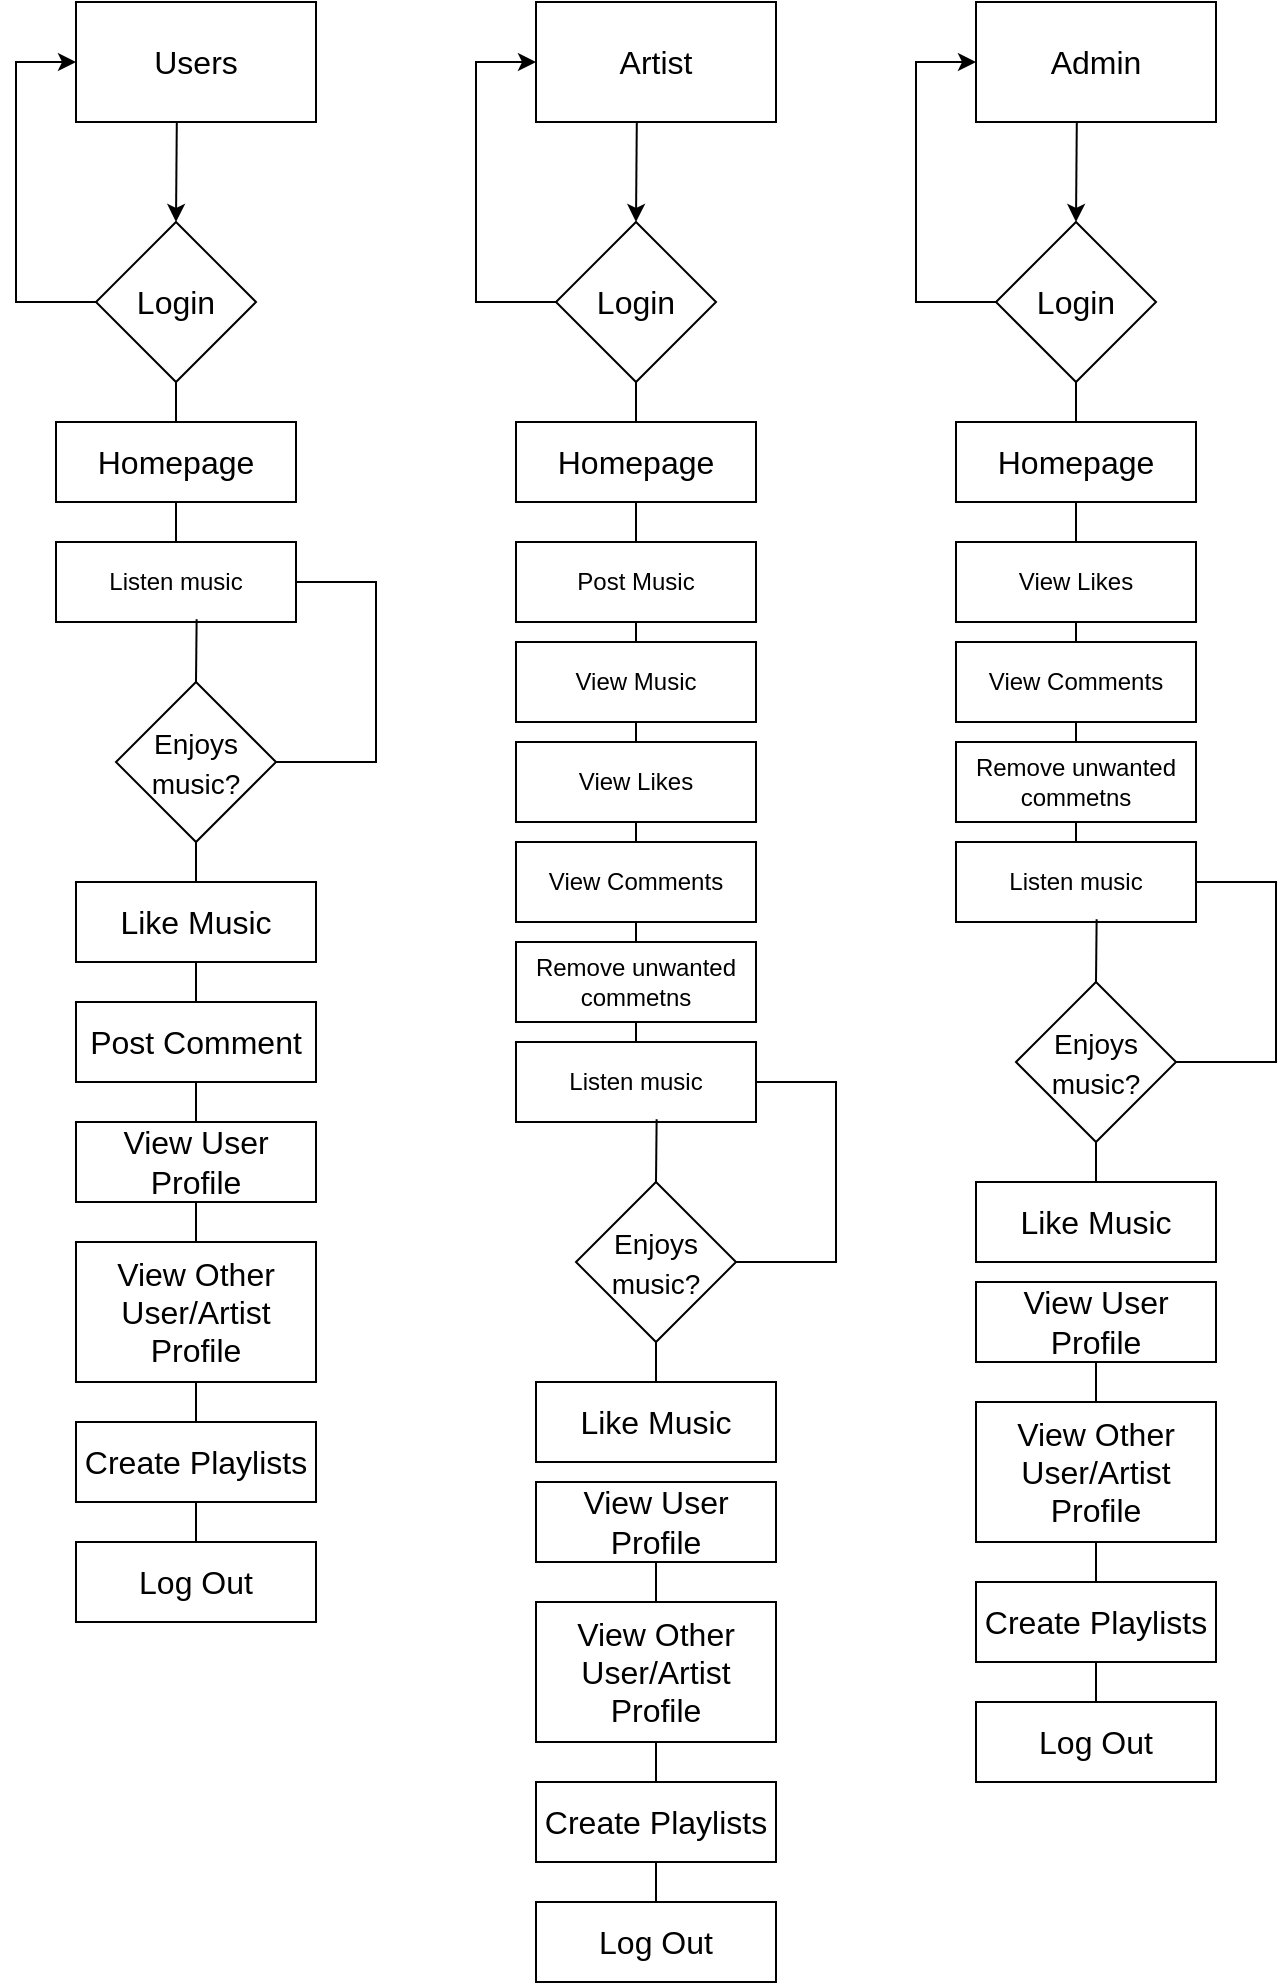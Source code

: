 <mxfile version="26.0.15">
  <diagram name="Page-1" id="E7bw90HXRPs6HPyaAoqD">
    <mxGraphModel dx="2107" dy="749" grid="1" gridSize="10" guides="1" tooltips="1" connect="1" arrows="1" fold="1" page="1" pageScale="1" pageWidth="850" pageHeight="1100" math="0" shadow="0">
      <root>
        <mxCell id="0" />
        <mxCell id="1" parent="0" />
        <mxCell id="i42l4WrnaCCEQySJiqY1-10" value="" style="endArrow=none;html=1;rounded=0;entryX=0.5;entryY=1;entryDx=0;entryDy=0;exitX=0.5;exitY=0;exitDx=0;exitDy=0;" edge="1" parent="1" source="L9WXrRlKNHFQn-w-btfH-247" target="L9WXrRlKNHFQn-w-btfH-241">
          <mxGeometry width="50" height="50" relative="1" as="geometry">
            <mxPoint x="-400" y="510" as="sourcePoint" />
            <mxPoint x="-350" y="460" as="targetPoint" />
          </mxGeometry>
        </mxCell>
        <mxCell id="L9WXrRlKNHFQn-w-btfH-5" value="Users" style="rounded=0;whiteSpace=wrap;html=1;fontSize=16;" parent="1" vertex="1">
          <mxGeometry x="-780" y="130" width="120" height="60" as="geometry" />
        </mxCell>
        <mxCell id="L9WXrRlKNHFQn-w-btfH-10" value="Login" style="rhombus;whiteSpace=wrap;html=1;fontSize=16;" parent="1" vertex="1">
          <mxGeometry x="-770" y="240" width="80" height="80" as="geometry" />
        </mxCell>
        <mxCell id="L9WXrRlKNHFQn-w-btfH-13" value="" style="endArrow=classic;html=1;rounded=0;exitX=0.42;exitY=1.004;exitDx=0;exitDy=0;entryX=0.5;entryY=0;entryDx=0;entryDy=0;exitPerimeter=0;fontSize=16;" parent="1" source="L9WXrRlKNHFQn-w-btfH-5" target="L9WXrRlKNHFQn-w-btfH-10" edge="1">
          <mxGeometry width="50" height="50" relative="1" as="geometry">
            <mxPoint x="-730" y="240" as="sourcePoint" />
            <mxPoint x="-760" y="220" as="targetPoint" />
          </mxGeometry>
        </mxCell>
        <mxCell id="L9WXrRlKNHFQn-w-btfH-15" value="" style="endArrow=classic;html=1;rounded=0;entryX=0;entryY=0.5;entryDx=0;entryDy=0;exitX=0;exitY=0.5;exitDx=0;exitDy=0;fontSize=16;" parent="1" source="L9WXrRlKNHFQn-w-btfH-10" target="L9WXrRlKNHFQn-w-btfH-5" edge="1">
          <mxGeometry width="50" height="50" relative="1" as="geometry">
            <mxPoint x="-780" y="270" as="sourcePoint" />
            <mxPoint x="-790" y="260" as="targetPoint" />
            <Array as="points">
              <mxPoint x="-810" y="280" />
              <mxPoint x="-810" y="160" />
            </Array>
          </mxGeometry>
        </mxCell>
        <mxCell id="L9WXrRlKNHFQn-w-btfH-28" value="Homepage" style="rounded=0;whiteSpace=wrap;html=1;fontSize=16;" parent="1" vertex="1">
          <mxGeometry x="-790" y="340" width="120" height="40" as="geometry" />
        </mxCell>
        <mxCell id="L9WXrRlKNHFQn-w-btfH-29" value="Like Music" style="rounded=0;whiteSpace=wrap;html=1;fontSize=16;" parent="1" vertex="1">
          <mxGeometry x="-780" y="570" width="120" height="40" as="geometry" />
        </mxCell>
        <mxCell id="L9WXrRlKNHFQn-w-btfH-35" value="Post Comment" style="rounded=0;whiteSpace=wrap;html=1;fontSize=16;" parent="1" vertex="1">
          <mxGeometry x="-780" y="630" width="120" height="40" as="geometry" />
        </mxCell>
        <mxCell id="L9WXrRlKNHFQn-w-btfH-126" value="&lt;font style=&quot;font-size: 14px;&quot;&gt;Enjoys music?&lt;/font&gt;" style="rhombus;whiteSpace=wrap;html=1;fontSize=16;" parent="1" vertex="1">
          <mxGeometry x="-760" y="470" width="80" height="80" as="geometry" />
        </mxCell>
        <mxCell id="L9WXrRlKNHFQn-w-btfH-127" value="View User Profile" style="rounded=0;whiteSpace=wrap;html=1;fontSize=16;" parent="1" vertex="1">
          <mxGeometry x="-780" y="690" width="120" height="40" as="geometry" />
        </mxCell>
        <mxCell id="L9WXrRlKNHFQn-w-btfH-128" value="View Other User/Artist Profile" style="rounded=0;whiteSpace=wrap;html=1;fontSize=16;" parent="1" vertex="1">
          <mxGeometry x="-780" y="750" width="120" height="70" as="geometry" />
        </mxCell>
        <mxCell id="L9WXrRlKNHFQn-w-btfH-130" value="Create Playlists" style="rounded=0;whiteSpace=wrap;html=1;fontSize=16;" parent="1" vertex="1">
          <mxGeometry x="-780" y="840" width="120" height="40" as="geometry" />
        </mxCell>
        <mxCell id="L9WXrRlKNHFQn-w-btfH-131" value="Log Out" style="rounded=0;whiteSpace=wrap;html=1;fontSize=16;" parent="1" vertex="1">
          <mxGeometry x="-780" y="900" width="120" height="40" as="geometry" />
        </mxCell>
        <mxCell id="L9WXrRlKNHFQn-w-btfH-132" value="" style="endArrow=none;html=1;rounded=0;exitX=1;exitY=0.5;exitDx=0;exitDy=0;entryX=1;entryY=0.5;entryDx=0;entryDy=0;" parent="1" source="L9WXrRlKNHFQn-w-btfH-126" target="L9WXrRlKNHFQn-w-btfH-184" edge="1">
          <mxGeometry width="50" height="50" relative="1" as="geometry">
            <mxPoint x="-640" y="450" as="sourcePoint" />
            <mxPoint x="-590" y="400" as="targetPoint" />
            <Array as="points">
              <mxPoint x="-630" y="510" />
              <mxPoint x="-630" y="440" />
              <mxPoint x="-630" y="420" />
            </Array>
          </mxGeometry>
        </mxCell>
        <mxCell id="L9WXrRlKNHFQn-w-btfH-134" value="" style="endArrow=none;html=1;rounded=0;entryX=0.5;entryY=1;entryDx=0;entryDy=0;exitX=0.5;exitY=0;exitDx=0;exitDy=0;" parent="1" source="L9WXrRlKNHFQn-w-btfH-29" target="L9WXrRlKNHFQn-w-btfH-126" edge="1">
          <mxGeometry width="50" height="50" relative="1" as="geometry">
            <mxPoint x="-570" y="470" as="sourcePoint" />
            <mxPoint x="-520" y="420" as="targetPoint" />
          </mxGeometry>
        </mxCell>
        <mxCell id="L9WXrRlKNHFQn-w-btfH-135" value="" style="endArrow=none;html=1;rounded=0;exitX=0.5;exitY=0;exitDx=0;exitDy=0;entryX=0.5;entryY=1;entryDx=0;entryDy=0;" parent="1" source="L9WXrRlKNHFQn-w-btfH-35" target="L9WXrRlKNHFQn-w-btfH-29" edge="1">
          <mxGeometry width="50" height="50" relative="1" as="geometry">
            <mxPoint x="-580" y="620" as="sourcePoint" />
            <mxPoint x="-530" y="570" as="targetPoint" />
          </mxGeometry>
        </mxCell>
        <mxCell id="L9WXrRlKNHFQn-w-btfH-136" value="" style="endArrow=none;html=1;rounded=0;exitX=0.5;exitY=1;exitDx=0;exitDy=0;entryX=0.5;entryY=0;entryDx=0;entryDy=0;" parent="1" source="L9WXrRlKNHFQn-w-btfH-35" target="L9WXrRlKNHFQn-w-btfH-127" edge="1">
          <mxGeometry width="50" height="50" relative="1" as="geometry">
            <mxPoint x="-710" y="640" as="sourcePoint" />
            <mxPoint x="-710" y="620" as="targetPoint" />
          </mxGeometry>
        </mxCell>
        <mxCell id="L9WXrRlKNHFQn-w-btfH-137" value="" style="endArrow=none;html=1;rounded=0;exitX=0.5;exitY=0;exitDx=0;exitDy=0;entryX=0.5;entryY=1;entryDx=0;entryDy=0;" parent="1" source="L9WXrRlKNHFQn-w-btfH-128" target="L9WXrRlKNHFQn-w-btfH-127" edge="1">
          <mxGeometry width="50" height="50" relative="1" as="geometry">
            <mxPoint x="-600" y="760" as="sourcePoint" />
            <mxPoint x="-550" y="710" as="targetPoint" />
          </mxGeometry>
        </mxCell>
        <mxCell id="L9WXrRlKNHFQn-w-btfH-138" value="" style="endArrow=none;html=1;rounded=0;exitX=0.5;exitY=0;exitDx=0;exitDy=0;entryX=0.5;entryY=1;entryDx=0;entryDy=0;" parent="1" source="L9WXrRlKNHFQn-w-btfH-130" target="L9WXrRlKNHFQn-w-btfH-128" edge="1">
          <mxGeometry width="50" height="50" relative="1" as="geometry">
            <mxPoint x="-600" y="810" as="sourcePoint" />
            <mxPoint x="-550" y="760" as="targetPoint" />
          </mxGeometry>
        </mxCell>
        <mxCell id="L9WXrRlKNHFQn-w-btfH-139" value="" style="endArrow=none;html=1;rounded=0;exitX=0.5;exitY=0;exitDx=0;exitDy=0;entryX=0.5;entryY=1;entryDx=0;entryDy=0;" parent="1" source="L9WXrRlKNHFQn-w-btfH-131" target="L9WXrRlKNHFQn-w-btfH-130" edge="1">
          <mxGeometry width="50" height="50" relative="1" as="geometry">
            <mxPoint x="-580" y="870" as="sourcePoint" />
            <mxPoint x="-530" y="820" as="targetPoint" />
          </mxGeometry>
        </mxCell>
        <mxCell id="L9WXrRlKNHFQn-w-btfH-140" value="Artist" style="rounded=0;whiteSpace=wrap;html=1;fontSize=16;" parent="1" vertex="1">
          <mxGeometry x="-550" y="130" width="120" height="60" as="geometry" />
        </mxCell>
        <mxCell id="L9WXrRlKNHFQn-w-btfH-141" value="Login" style="rhombus;whiteSpace=wrap;html=1;fontSize=16;" parent="1" vertex="1">
          <mxGeometry x="-540" y="240" width="80" height="80" as="geometry" />
        </mxCell>
        <mxCell id="L9WXrRlKNHFQn-w-btfH-142" value="" style="endArrow=classic;html=1;rounded=0;exitX=0.42;exitY=1.004;exitDx=0;exitDy=0;entryX=0.5;entryY=0;entryDx=0;entryDy=0;exitPerimeter=0;fontSize=16;" parent="1" source="L9WXrRlKNHFQn-w-btfH-140" target="L9WXrRlKNHFQn-w-btfH-141" edge="1">
          <mxGeometry width="50" height="50" relative="1" as="geometry">
            <mxPoint x="-500" y="240" as="sourcePoint" />
            <mxPoint x="-530" y="220" as="targetPoint" />
          </mxGeometry>
        </mxCell>
        <mxCell id="L9WXrRlKNHFQn-w-btfH-143" value="" style="endArrow=classic;html=1;rounded=0;entryX=0;entryY=0.5;entryDx=0;entryDy=0;exitX=0;exitY=0.5;exitDx=0;exitDy=0;fontSize=16;" parent="1" source="L9WXrRlKNHFQn-w-btfH-141" target="L9WXrRlKNHFQn-w-btfH-140" edge="1">
          <mxGeometry width="50" height="50" relative="1" as="geometry">
            <mxPoint x="-550" y="270" as="sourcePoint" />
            <mxPoint x="-560" y="260" as="targetPoint" />
            <Array as="points">
              <mxPoint x="-580" y="280" />
              <mxPoint x="-580" y="160" />
            </Array>
          </mxGeometry>
        </mxCell>
        <mxCell id="L9WXrRlKNHFQn-w-btfH-160" value="Admin" style="rounded=0;whiteSpace=wrap;html=1;fontSize=16;" parent="1" vertex="1">
          <mxGeometry x="-330" y="130" width="120" height="60" as="geometry" />
        </mxCell>
        <mxCell id="L9WXrRlKNHFQn-w-btfH-161" value="Login" style="rhombus;whiteSpace=wrap;html=1;fontSize=16;" parent="1" vertex="1">
          <mxGeometry x="-320" y="240" width="80" height="80" as="geometry" />
        </mxCell>
        <mxCell id="L9WXrRlKNHFQn-w-btfH-162" value="" style="endArrow=classic;html=1;rounded=0;exitX=0.42;exitY=1.004;exitDx=0;exitDy=0;entryX=0.5;entryY=0;entryDx=0;entryDy=0;exitPerimeter=0;fontSize=16;" parent="1" source="L9WXrRlKNHFQn-w-btfH-160" target="L9WXrRlKNHFQn-w-btfH-161" edge="1">
          <mxGeometry width="50" height="50" relative="1" as="geometry">
            <mxPoint x="-280" y="240" as="sourcePoint" />
            <mxPoint x="-310" y="220" as="targetPoint" />
          </mxGeometry>
        </mxCell>
        <mxCell id="L9WXrRlKNHFQn-w-btfH-163" value="" style="endArrow=classic;html=1;rounded=0;entryX=0;entryY=0.5;entryDx=0;entryDy=0;exitX=0;exitY=0.5;exitDx=0;exitDy=0;fontSize=16;" parent="1" source="L9WXrRlKNHFQn-w-btfH-161" target="L9WXrRlKNHFQn-w-btfH-160" edge="1">
          <mxGeometry width="50" height="50" relative="1" as="geometry">
            <mxPoint x="-330" y="270" as="sourcePoint" />
            <mxPoint x="-340" y="260" as="targetPoint" />
            <Array as="points">
              <mxPoint x="-360" y="280" />
              <mxPoint x="-360" y="160" />
            </Array>
          </mxGeometry>
        </mxCell>
        <mxCell id="L9WXrRlKNHFQn-w-btfH-181" value="" style="endArrow=none;html=1;rounded=0;entryX=0.5;entryY=1;entryDx=0;entryDy=0;exitX=0.5;exitY=0;exitDx=0;exitDy=0;" parent="1" source="L9WXrRlKNHFQn-w-btfH-28" target="L9WXrRlKNHFQn-w-btfH-10" edge="1">
          <mxGeometry width="50" height="50" relative="1" as="geometry">
            <mxPoint x="-680" y="350" as="sourcePoint" />
            <mxPoint x="-630" y="300" as="targetPoint" />
          </mxGeometry>
        </mxCell>
        <mxCell id="L9WXrRlKNHFQn-w-btfH-184" value="Listen music" style="rounded=0;whiteSpace=wrap;html=1;" parent="1" vertex="1">
          <mxGeometry x="-790" y="400" width="120" height="40" as="geometry" />
        </mxCell>
        <mxCell id="L9WXrRlKNHFQn-w-btfH-185" value="" style="endArrow=none;html=1;rounded=0;entryX=0.5;entryY=1;entryDx=0;entryDy=0;exitX=0.5;exitY=0;exitDx=0;exitDy=0;" parent="1" source="L9WXrRlKNHFQn-w-btfH-184" target="L9WXrRlKNHFQn-w-btfH-28" edge="1">
          <mxGeometry width="50" height="50" relative="1" as="geometry">
            <mxPoint x="-620" y="450" as="sourcePoint" />
            <mxPoint x="-570" y="400" as="targetPoint" />
          </mxGeometry>
        </mxCell>
        <mxCell id="L9WXrRlKNHFQn-w-btfH-186" value="" style="endArrow=none;html=1;rounded=0;exitX=0.5;exitY=0;exitDx=0;exitDy=0;entryX=0.586;entryY=0.967;entryDx=0;entryDy=0;entryPerimeter=0;" parent="1" source="L9WXrRlKNHFQn-w-btfH-126" target="L9WXrRlKNHFQn-w-btfH-184" edge="1">
          <mxGeometry width="50" height="50" relative="1" as="geometry">
            <mxPoint x="-700" y="500" as="sourcePoint" />
            <mxPoint x="-650" y="450" as="targetPoint" />
          </mxGeometry>
        </mxCell>
        <mxCell id="L9WXrRlKNHFQn-w-btfH-187" value="Homepage" style="rounded=0;whiteSpace=wrap;html=1;fontSize=16;" parent="1" vertex="1">
          <mxGeometry x="-560" y="340" width="120" height="40" as="geometry" />
        </mxCell>
        <mxCell id="L9WXrRlKNHFQn-w-btfH-191" value="View User Profile" style="rounded=0;whiteSpace=wrap;html=1;fontSize=16;" parent="1" vertex="1">
          <mxGeometry x="-550" y="870" width="120" height="40" as="geometry" />
        </mxCell>
        <mxCell id="L9WXrRlKNHFQn-w-btfH-192" value="View Other User/Artist Profile" style="rounded=0;whiteSpace=wrap;html=1;fontSize=16;" parent="1" vertex="1">
          <mxGeometry x="-550" y="930" width="120" height="70" as="geometry" />
        </mxCell>
        <mxCell id="L9WXrRlKNHFQn-w-btfH-193" value="Create Playlists" style="rounded=0;whiteSpace=wrap;html=1;fontSize=16;" parent="1" vertex="1">
          <mxGeometry x="-550" y="1020" width="120" height="40" as="geometry" />
        </mxCell>
        <mxCell id="L9WXrRlKNHFQn-w-btfH-194" value="Log Out" style="rounded=0;whiteSpace=wrap;html=1;fontSize=16;" parent="1" vertex="1">
          <mxGeometry x="-550" y="1080" width="120" height="40" as="geometry" />
        </mxCell>
        <mxCell id="L9WXrRlKNHFQn-w-btfH-199" value="" style="endArrow=none;html=1;rounded=0;exitX=0.5;exitY=0;exitDx=0;exitDy=0;entryX=0.5;entryY=1;entryDx=0;entryDy=0;" parent="1" source="L9WXrRlKNHFQn-w-btfH-192" target="L9WXrRlKNHFQn-w-btfH-191" edge="1">
          <mxGeometry width="50" height="50" relative="1" as="geometry">
            <mxPoint x="-380" y="880" as="sourcePoint" />
            <mxPoint x="-330" y="830" as="targetPoint" />
          </mxGeometry>
        </mxCell>
        <mxCell id="L9WXrRlKNHFQn-w-btfH-200" value="" style="endArrow=none;html=1;rounded=0;exitX=0.5;exitY=0;exitDx=0;exitDy=0;entryX=0.5;entryY=1;entryDx=0;entryDy=0;" parent="1" source="L9WXrRlKNHFQn-w-btfH-193" target="L9WXrRlKNHFQn-w-btfH-192" edge="1">
          <mxGeometry width="50" height="50" relative="1" as="geometry">
            <mxPoint x="-380" y="930" as="sourcePoint" />
            <mxPoint x="-330" y="880" as="targetPoint" />
          </mxGeometry>
        </mxCell>
        <mxCell id="L9WXrRlKNHFQn-w-btfH-201" value="" style="endArrow=none;html=1;rounded=0;exitX=0.5;exitY=0;exitDx=0;exitDy=0;entryX=0.5;entryY=1;entryDx=0;entryDy=0;" parent="1" source="L9WXrRlKNHFQn-w-btfH-194" target="L9WXrRlKNHFQn-w-btfH-193" edge="1">
          <mxGeometry width="50" height="50" relative="1" as="geometry">
            <mxPoint x="-360" y="990" as="sourcePoint" />
            <mxPoint x="-310" y="940" as="targetPoint" />
          </mxGeometry>
        </mxCell>
        <mxCell id="L9WXrRlKNHFQn-w-btfH-202" value="" style="endArrow=none;html=1;rounded=0;entryX=0.5;entryY=1;entryDx=0;entryDy=0;exitX=0.5;exitY=0;exitDx=0;exitDy=0;" parent="1" source="L9WXrRlKNHFQn-w-btfH-187" edge="1">
          <mxGeometry width="50" height="50" relative="1" as="geometry">
            <mxPoint x="-450" y="350" as="sourcePoint" />
            <mxPoint x="-500" y="320" as="targetPoint" />
          </mxGeometry>
        </mxCell>
        <mxCell id="L9WXrRlKNHFQn-w-btfH-203" value="Post Music" style="rounded=0;whiteSpace=wrap;html=1;" parent="1" vertex="1">
          <mxGeometry x="-560" y="400" width="120" height="40" as="geometry" />
        </mxCell>
        <mxCell id="L9WXrRlKNHFQn-w-btfH-204" value="" style="endArrow=none;html=1;rounded=0;entryX=0.5;entryY=1;entryDx=0;entryDy=0;exitX=0.5;exitY=0;exitDx=0;exitDy=0;" parent="1" source="L9WXrRlKNHFQn-w-btfH-203" target="L9WXrRlKNHFQn-w-btfH-187" edge="1">
          <mxGeometry width="50" height="50" relative="1" as="geometry">
            <mxPoint x="-390" y="450" as="sourcePoint" />
            <mxPoint x="-340" y="400" as="targetPoint" />
          </mxGeometry>
        </mxCell>
        <mxCell id="L9WXrRlKNHFQn-w-btfH-206" value="Homepage" style="rounded=0;whiteSpace=wrap;html=1;fontSize=16;" parent="1" vertex="1">
          <mxGeometry x="-340" y="340" width="120" height="40" as="geometry" />
        </mxCell>
        <mxCell id="L9WXrRlKNHFQn-w-btfH-221" value="" style="endArrow=none;html=1;rounded=0;entryX=0.5;entryY=1;entryDx=0;entryDy=0;exitX=0.5;exitY=0;exitDx=0;exitDy=0;" parent="1" source="L9WXrRlKNHFQn-w-btfH-206" edge="1">
          <mxGeometry width="50" height="50" relative="1" as="geometry">
            <mxPoint x="-230" y="350" as="sourcePoint" />
            <mxPoint x="-280" y="320" as="targetPoint" />
          </mxGeometry>
        </mxCell>
        <mxCell id="L9WXrRlKNHFQn-w-btfH-225" value="View Music" style="rounded=0;whiteSpace=wrap;html=1;" parent="1" vertex="1">
          <mxGeometry x="-560" y="450" width="120" height="40" as="geometry" />
        </mxCell>
        <mxCell id="L9WXrRlKNHFQn-w-btfH-226" value="View Likes" style="rounded=0;whiteSpace=wrap;html=1;" parent="1" vertex="1">
          <mxGeometry x="-560" y="500" width="120" height="40" as="geometry" />
        </mxCell>
        <mxCell id="L9WXrRlKNHFQn-w-btfH-227" value="View Comments" style="rounded=0;whiteSpace=wrap;html=1;" parent="1" vertex="1">
          <mxGeometry x="-560" y="550" width="120" height="40" as="geometry" />
        </mxCell>
        <mxCell id="L9WXrRlKNHFQn-w-btfH-228" value="Remove unwanted commetns" style="rounded=0;whiteSpace=wrap;html=1;" parent="1" vertex="1">
          <mxGeometry x="-560" y="600" width="120" height="40" as="geometry" />
        </mxCell>
        <mxCell id="L9WXrRlKNHFQn-w-btfH-229" value="Like Music" style="rounded=0;whiteSpace=wrap;html=1;fontSize=16;" parent="1" vertex="1">
          <mxGeometry x="-550" y="820" width="120" height="40" as="geometry" />
        </mxCell>
        <mxCell id="L9WXrRlKNHFQn-w-btfH-230" value="&lt;font style=&quot;font-size: 14px;&quot;&gt;Enjoys music?&lt;/font&gt;" style="rhombus;whiteSpace=wrap;html=1;fontSize=16;" parent="1" vertex="1">
          <mxGeometry x="-530" y="720" width="80" height="80" as="geometry" />
        </mxCell>
        <mxCell id="L9WXrRlKNHFQn-w-btfH-231" value="" style="endArrow=none;html=1;rounded=0;exitX=1;exitY=0.5;exitDx=0;exitDy=0;entryX=1;entryY=0.5;entryDx=0;entryDy=0;" parent="1" source="L9WXrRlKNHFQn-w-btfH-230" target="L9WXrRlKNHFQn-w-btfH-232" edge="1">
          <mxGeometry width="50" height="50" relative="1" as="geometry">
            <mxPoint x="-410" y="700" as="sourcePoint" />
            <mxPoint x="-360" y="650" as="targetPoint" />
            <Array as="points">
              <mxPoint x="-400" y="760" />
              <mxPoint x="-400" y="690" />
              <mxPoint x="-400" y="670" />
            </Array>
          </mxGeometry>
        </mxCell>
        <mxCell id="L9WXrRlKNHFQn-w-btfH-232" value="Listen music" style="rounded=0;whiteSpace=wrap;html=1;" parent="1" vertex="1">
          <mxGeometry x="-560" y="650" width="120" height="40" as="geometry" />
        </mxCell>
        <mxCell id="L9WXrRlKNHFQn-w-btfH-233" value="" style="endArrow=none;html=1;rounded=0;exitX=0.5;exitY=0;exitDx=0;exitDy=0;entryX=0.586;entryY=0.967;entryDx=0;entryDy=0;entryPerimeter=0;" parent="1" source="L9WXrRlKNHFQn-w-btfH-230" target="L9WXrRlKNHFQn-w-btfH-232" edge="1">
          <mxGeometry width="50" height="50" relative="1" as="geometry">
            <mxPoint x="-470" y="750" as="sourcePoint" />
            <mxPoint x="-420" y="700" as="targetPoint" />
          </mxGeometry>
        </mxCell>
        <mxCell id="L9WXrRlKNHFQn-w-btfH-234" value="View User Profile" style="rounded=0;whiteSpace=wrap;html=1;fontSize=16;" parent="1" vertex="1">
          <mxGeometry x="-330" y="770" width="120" height="40" as="geometry" />
        </mxCell>
        <mxCell id="L9WXrRlKNHFQn-w-btfH-235" value="View Other User/Artist Profile" style="rounded=0;whiteSpace=wrap;html=1;fontSize=16;" parent="1" vertex="1">
          <mxGeometry x="-330" y="830" width="120" height="70" as="geometry" />
        </mxCell>
        <mxCell id="L9WXrRlKNHFQn-w-btfH-236" value="Create Playlists" style="rounded=0;whiteSpace=wrap;html=1;fontSize=16;" parent="1" vertex="1">
          <mxGeometry x="-330" y="920" width="120" height="40" as="geometry" />
        </mxCell>
        <mxCell id="L9WXrRlKNHFQn-w-btfH-237" value="Log Out" style="rounded=0;whiteSpace=wrap;html=1;fontSize=16;" parent="1" vertex="1">
          <mxGeometry x="-330" y="980" width="120" height="40" as="geometry" />
        </mxCell>
        <mxCell id="L9WXrRlKNHFQn-w-btfH-238" value="" style="endArrow=none;html=1;rounded=0;exitX=0.5;exitY=0;exitDx=0;exitDy=0;entryX=0.5;entryY=1;entryDx=0;entryDy=0;" parent="1" source="L9WXrRlKNHFQn-w-btfH-235" target="L9WXrRlKNHFQn-w-btfH-234" edge="1">
          <mxGeometry width="50" height="50" relative="1" as="geometry">
            <mxPoint x="-160" y="780" as="sourcePoint" />
            <mxPoint x="-110" y="730" as="targetPoint" />
          </mxGeometry>
        </mxCell>
        <mxCell id="L9WXrRlKNHFQn-w-btfH-239" value="" style="endArrow=none;html=1;rounded=0;exitX=0.5;exitY=0;exitDx=0;exitDy=0;entryX=0.5;entryY=1;entryDx=0;entryDy=0;" parent="1" source="L9WXrRlKNHFQn-w-btfH-236" target="L9WXrRlKNHFQn-w-btfH-235" edge="1">
          <mxGeometry width="50" height="50" relative="1" as="geometry">
            <mxPoint x="-160" y="830" as="sourcePoint" />
            <mxPoint x="-110" y="780" as="targetPoint" />
          </mxGeometry>
        </mxCell>
        <mxCell id="L9WXrRlKNHFQn-w-btfH-240" value="" style="endArrow=none;html=1;rounded=0;exitX=0.5;exitY=0;exitDx=0;exitDy=0;entryX=0.5;entryY=1;entryDx=0;entryDy=0;" parent="1" source="L9WXrRlKNHFQn-w-btfH-237" target="L9WXrRlKNHFQn-w-btfH-236" edge="1">
          <mxGeometry width="50" height="50" relative="1" as="geometry">
            <mxPoint x="-140" y="890" as="sourcePoint" />
            <mxPoint x="-90" y="840" as="targetPoint" />
          </mxGeometry>
        </mxCell>
        <mxCell id="L9WXrRlKNHFQn-w-btfH-241" value="View Likes" style="rounded=0;whiteSpace=wrap;html=1;" parent="1" vertex="1">
          <mxGeometry x="-340" y="400" width="120" height="40" as="geometry" />
        </mxCell>
        <mxCell id="L9WXrRlKNHFQn-w-btfH-242" value="View Comments" style="rounded=0;whiteSpace=wrap;html=1;" parent="1" vertex="1">
          <mxGeometry x="-340" y="450" width="120" height="40" as="geometry" />
        </mxCell>
        <mxCell id="L9WXrRlKNHFQn-w-btfH-243" value="Remove unwanted commetns" style="rounded=0;whiteSpace=wrap;html=1;" parent="1" vertex="1">
          <mxGeometry x="-340" y="500" width="120" height="40" as="geometry" />
        </mxCell>
        <mxCell id="L9WXrRlKNHFQn-w-btfH-244" value="Like Music" style="rounded=0;whiteSpace=wrap;html=1;fontSize=16;" parent="1" vertex="1">
          <mxGeometry x="-330" y="720" width="120" height="40" as="geometry" />
        </mxCell>
        <mxCell id="L9WXrRlKNHFQn-w-btfH-245" value="&lt;font style=&quot;font-size: 14px;&quot;&gt;Enjoys music?&lt;/font&gt;" style="rhombus;whiteSpace=wrap;html=1;fontSize=16;" parent="1" vertex="1">
          <mxGeometry x="-310" y="620" width="80" height="80" as="geometry" />
        </mxCell>
        <mxCell id="L9WXrRlKNHFQn-w-btfH-246" value="" style="endArrow=none;html=1;rounded=0;exitX=1;exitY=0.5;exitDx=0;exitDy=0;entryX=1;entryY=0.5;entryDx=0;entryDy=0;" parent="1" source="L9WXrRlKNHFQn-w-btfH-245" target="L9WXrRlKNHFQn-w-btfH-247" edge="1">
          <mxGeometry width="50" height="50" relative="1" as="geometry">
            <mxPoint x="-190" y="600" as="sourcePoint" />
            <mxPoint x="-140" y="550" as="targetPoint" />
            <Array as="points">
              <mxPoint x="-180" y="660" />
              <mxPoint x="-180" y="590" />
              <mxPoint x="-180" y="570" />
            </Array>
          </mxGeometry>
        </mxCell>
        <mxCell id="L9WXrRlKNHFQn-w-btfH-247" value="Listen music" style="rounded=0;whiteSpace=wrap;html=1;" parent="1" vertex="1">
          <mxGeometry x="-340" y="550" width="120" height="40" as="geometry" />
        </mxCell>
        <mxCell id="L9WXrRlKNHFQn-w-btfH-248" value="" style="endArrow=none;html=1;rounded=0;exitX=0.5;exitY=0;exitDx=0;exitDy=0;entryX=0.586;entryY=0.967;entryDx=0;entryDy=0;entryPerimeter=0;" parent="1" source="L9WXrRlKNHFQn-w-btfH-245" target="L9WXrRlKNHFQn-w-btfH-247" edge="1">
          <mxGeometry width="50" height="50" relative="1" as="geometry">
            <mxPoint x="-250" y="650" as="sourcePoint" />
            <mxPoint x="-200" y="600" as="targetPoint" />
          </mxGeometry>
        </mxCell>
        <mxCell id="L9WXrRlKNHFQn-w-btfH-249" value="" style="endArrow=none;html=1;rounded=0;exitX=0.5;exitY=0;exitDx=0;exitDy=0;entryX=0.5;entryY=1;entryDx=0;entryDy=0;" parent="1" source="L9WXrRlKNHFQn-w-btfH-229" target="L9WXrRlKNHFQn-w-btfH-230" edge="1">
          <mxGeometry width="50" height="50" relative="1" as="geometry">
            <mxPoint x="-150" y="700" as="sourcePoint" />
            <mxPoint x="-100" y="650" as="targetPoint" />
          </mxGeometry>
        </mxCell>
        <mxCell id="L9WXrRlKNHFQn-w-btfH-250" value="" style="endArrow=none;html=1;rounded=0;exitX=0.5;exitY=0;exitDx=0;exitDy=0;entryX=0.5;entryY=1;entryDx=0;entryDy=0;" parent="1" source="L9WXrRlKNHFQn-w-btfH-244" target="L9WXrRlKNHFQn-w-btfH-245" edge="1">
          <mxGeometry width="50" height="50" relative="1" as="geometry">
            <mxPoint x="-480" y="830" as="sourcePoint" />
            <mxPoint x="-480" y="810" as="targetPoint" />
          </mxGeometry>
        </mxCell>
        <mxCell id="i42l4WrnaCCEQySJiqY1-1" value="" style="endArrow=none;html=1;rounded=0;entryX=0.5;entryY=1;entryDx=0;entryDy=0;exitX=0.5;exitY=0;exitDx=0;exitDy=0;" edge="1" parent="1" source="L9WXrRlKNHFQn-w-btfH-226" target="L9WXrRlKNHFQn-w-btfH-225">
          <mxGeometry width="50" height="50" relative="1" as="geometry">
            <mxPoint x="-530" y="560" as="sourcePoint" />
            <mxPoint x="-480" y="510" as="targetPoint" />
          </mxGeometry>
        </mxCell>
        <mxCell id="i42l4WrnaCCEQySJiqY1-3" value="" style="endArrow=none;html=1;rounded=0;entryX=0.5;entryY=1;entryDx=0;entryDy=0;exitX=0.5;exitY=0;exitDx=0;exitDy=0;" edge="1" parent="1" source="L9WXrRlKNHFQn-w-btfH-227" target="L9WXrRlKNHFQn-w-btfH-226">
          <mxGeometry width="50" height="50" relative="1" as="geometry">
            <mxPoint x="-400" y="590" as="sourcePoint" />
            <mxPoint x="-350" y="540" as="targetPoint" />
          </mxGeometry>
        </mxCell>
        <mxCell id="i42l4WrnaCCEQySJiqY1-4" value="" style="endArrow=none;html=1;rounded=0;exitX=0.5;exitY=0;exitDx=0;exitDy=0;entryX=0.5;entryY=1;entryDx=0;entryDy=0;" edge="1" parent="1" source="L9WXrRlKNHFQn-w-btfH-228" target="L9WXrRlKNHFQn-w-btfH-227">
          <mxGeometry width="50" height="50" relative="1" as="geometry">
            <mxPoint x="-440" y="610" as="sourcePoint" />
            <mxPoint x="-290" y="610" as="targetPoint" />
          </mxGeometry>
        </mxCell>
        <mxCell id="i42l4WrnaCCEQySJiqY1-5" value="" style="endArrow=none;html=1;rounded=0;entryX=0.5;entryY=1;entryDx=0;entryDy=0;exitX=0.5;exitY=0;exitDx=0;exitDy=0;" edge="1" parent="1" source="L9WXrRlKNHFQn-w-btfH-232" target="L9WXrRlKNHFQn-w-btfH-228">
          <mxGeometry width="50" height="50" relative="1" as="geometry">
            <mxPoint x="-410" y="690" as="sourcePoint" />
            <mxPoint x="-360" y="640" as="targetPoint" />
          </mxGeometry>
        </mxCell>
        <mxCell id="i42l4WrnaCCEQySJiqY1-6" value="" style="endArrow=none;html=1;rounded=0;exitX=0.5;exitY=0;exitDx=0;exitDy=0;entryX=0.5;entryY=1;entryDx=0;entryDy=0;" edge="1" parent="1" source="L9WXrRlKNHFQn-w-btfH-225" target="L9WXrRlKNHFQn-w-btfH-203">
          <mxGeometry width="50" height="50" relative="1" as="geometry">
            <mxPoint x="-430" y="470" as="sourcePoint" />
            <mxPoint x="-380" y="420" as="targetPoint" />
          </mxGeometry>
        </mxCell>
        <mxCell id="i42l4WrnaCCEQySJiqY1-8" value="" style="endArrow=none;html=1;rounded=0;entryX=0.5;entryY=1;entryDx=0;entryDy=0;exitX=0.5;exitY=0;exitDx=0;exitDy=0;" edge="1" parent="1" source="L9WXrRlKNHFQn-w-btfH-241" target="L9WXrRlKNHFQn-w-btfH-206">
          <mxGeometry width="50" height="50" relative="1" as="geometry">
            <mxPoint x="-430" y="440" as="sourcePoint" />
            <mxPoint x="-380" y="390" as="targetPoint" />
          </mxGeometry>
        </mxCell>
      </root>
    </mxGraphModel>
  </diagram>
</mxfile>
